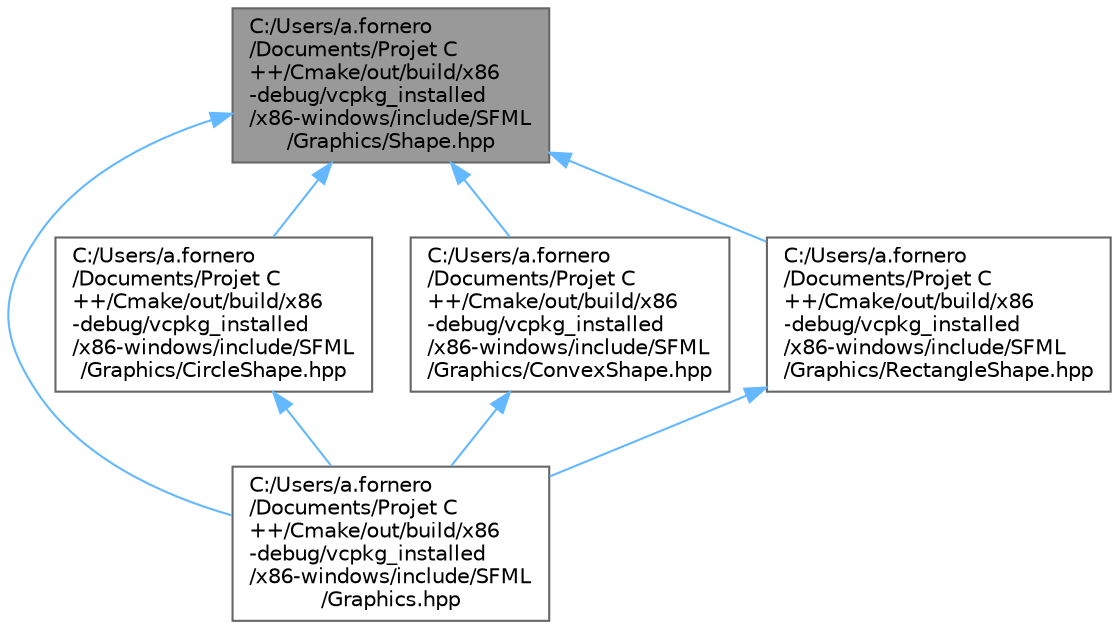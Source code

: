digraph "C:/Users/a.fornero/Documents/Projet C++/Cmake/out/build/x86-debug/vcpkg_installed/x86-windows/include/SFML/Graphics/Shape.hpp"
{
 // LATEX_PDF_SIZE
  bgcolor="transparent";
  edge [fontname=Helvetica,fontsize=10,labelfontname=Helvetica,labelfontsize=10];
  node [fontname=Helvetica,fontsize=10,shape=box,height=0.2,width=0.4];
  Node1 [id="Node000001",label="C:/Users/a.fornero\l/Documents/Projet C\l++/Cmake/out/build/x86\l-debug/vcpkg_installed\l/x86-windows/include/SFML\l/Graphics/Shape.hpp",height=0.2,width=0.4,color="gray40", fillcolor="grey60", style="filled", fontcolor="black",tooltip=" "];
  Node1 -> Node2 [id="edge1_Node000001_Node000002",dir="back",color="steelblue1",style="solid",tooltip=" "];
  Node2 [id="Node000002",label="C:/Users/a.fornero\l/Documents/Projet C\l++/Cmake/out/build/x86\l-debug/vcpkg_installed\l/x86-windows/include/SFML\l/Graphics.hpp",height=0.2,width=0.4,color="grey40", fillcolor="white", style="filled",URL="$_graphics_8hpp.html",tooltip=" "];
  Node1 -> Node3 [id="edge2_Node000001_Node000003",dir="back",color="steelblue1",style="solid",tooltip=" "];
  Node3 [id="Node000003",label="C:/Users/a.fornero\l/Documents/Projet C\l++/Cmake/out/build/x86\l-debug/vcpkg_installed\l/x86-windows/include/SFML\l/Graphics/CircleShape.hpp",height=0.2,width=0.4,color="grey40", fillcolor="white", style="filled",URL="$_circle_shape_8hpp.html",tooltip=" "];
  Node3 -> Node2 [id="edge3_Node000003_Node000002",dir="back",color="steelblue1",style="solid",tooltip=" "];
  Node1 -> Node4 [id="edge4_Node000001_Node000004",dir="back",color="steelblue1",style="solid",tooltip=" "];
  Node4 [id="Node000004",label="C:/Users/a.fornero\l/Documents/Projet C\l++/Cmake/out/build/x86\l-debug/vcpkg_installed\l/x86-windows/include/SFML\l/Graphics/ConvexShape.hpp",height=0.2,width=0.4,color="grey40", fillcolor="white", style="filled",URL="$_convex_shape_8hpp.html",tooltip=" "];
  Node4 -> Node2 [id="edge5_Node000004_Node000002",dir="back",color="steelblue1",style="solid",tooltip=" "];
  Node1 -> Node5 [id="edge6_Node000001_Node000005",dir="back",color="steelblue1",style="solid",tooltip=" "];
  Node5 [id="Node000005",label="C:/Users/a.fornero\l/Documents/Projet C\l++/Cmake/out/build/x86\l-debug/vcpkg_installed\l/x86-windows/include/SFML\l/Graphics/RectangleShape.hpp",height=0.2,width=0.4,color="grey40", fillcolor="white", style="filled",URL="$_rectangle_shape_8hpp.html",tooltip=" "];
  Node5 -> Node2 [id="edge7_Node000005_Node000002",dir="back",color="steelblue1",style="solid",tooltip=" "];
}
